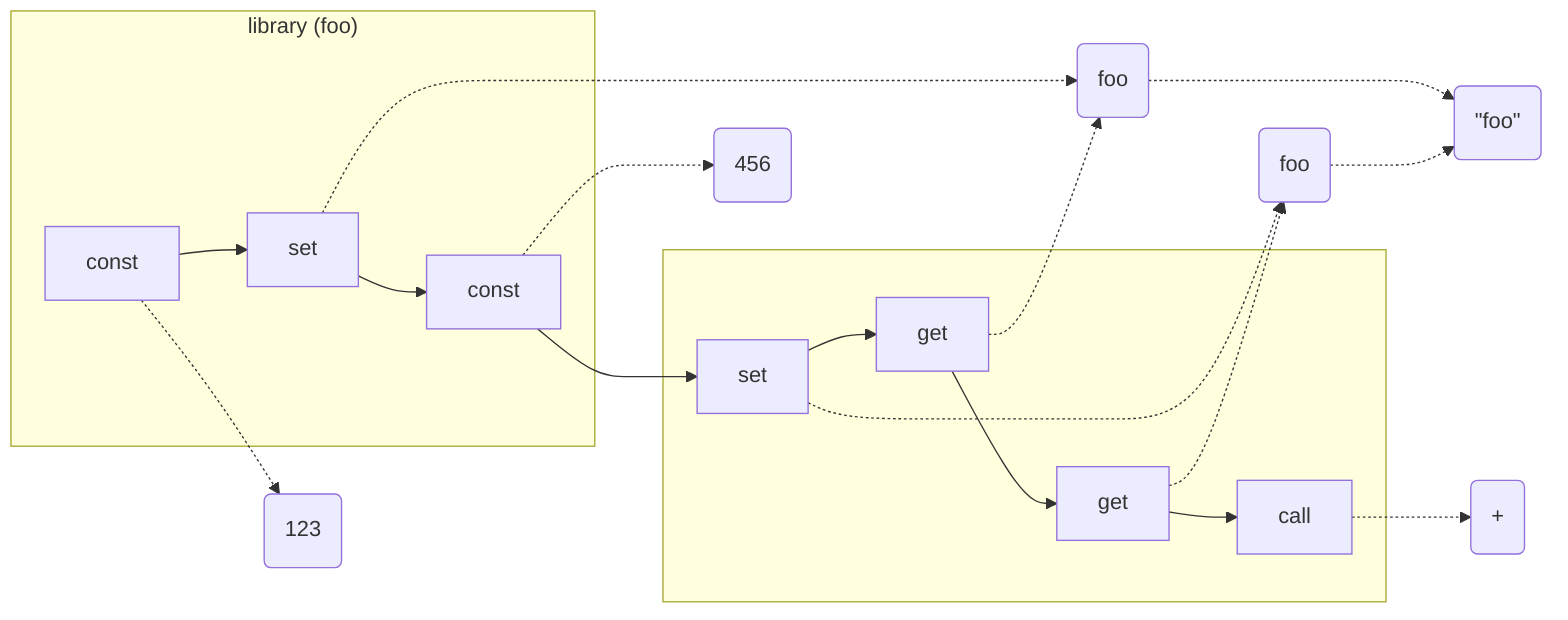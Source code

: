 flowchart LR
  c1 -.-> d3(foo)
  c4 -.-> d3
  c3 -.-> d4(foo)
  c5 -.-> d4
  d3 -.-> d2(#quot;foo#quot;)
  d4 -.-> d2

  subgraph s0["library (foo)"]
    c0[const] --> c1[set] --> c2
  end

  subgraph s1[ ]
    c2[const] --> c3[set] --> c4
    c4[get] --> c5[get] --> c6[call]
  end

  c0 -.-> d0(123)
  c2 -.-> d1(456)
  c6 -.-> d5(+)